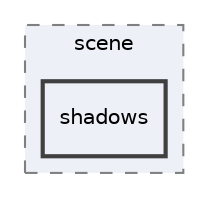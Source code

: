 digraph "C:/Users/jonas/Desktop/GraphicEngine/Src/scene/shadows"
{
 // INTERACTIVE_SVG=YES
 // LATEX_PDF_SIZE
  bgcolor="transparent";
  edge [fontname="Helvetica",fontsize="10",labelfontname="Helvetica",labelfontsize="10"];
  node [fontname="Helvetica",fontsize="10",shape=record];
  compound=true
  subgraph clusterdir_bd4132eaf25bc91ffa6e489ae31851f6 {
    graph [ bgcolor="#edf0f7", pencolor="grey50", style="filled,dashed,", label="scene", fontname="Helvetica", fontsize="10", URL="dir_bd4132eaf25bc91ffa6e489ae31851f6.html"]
  dir_1cb24139e101c99482f4fd99a876ac8d [shape=box, label="shadows", style="filled,bold,", fillcolor="#edf0f7", color="grey25", URL="dir_1cb24139e101c99482f4fd99a876ac8d.html"];
  }
}
